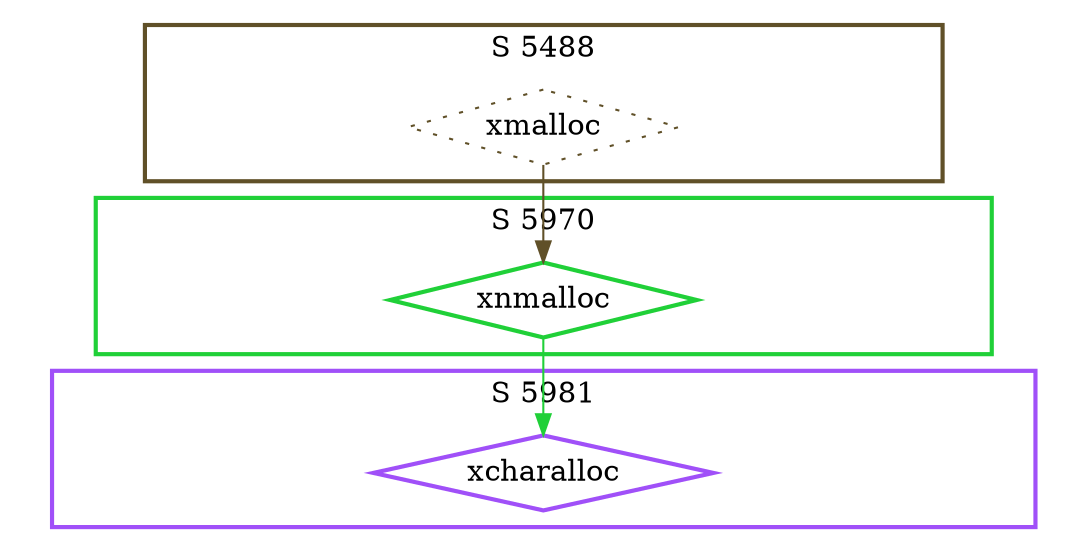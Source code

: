 digraph G {
  ratio=0.500000;
  "UV xnmalloc (5970)" [shape=diamond, label="xnmalloc", color="#20D038",
                        style=bold];
  "UV xmalloc (5488)" [shape=diamond, label="xmalloc", color="#605028",
                       style=dotted];
  "UV xcharalloc (5981)" [shape=diamond, label="xcharalloc", color="#A050F8",
                          style=bold];
  
  subgraph cluster_5981 { label="S 5981";
    color="#A050F8";
    style=bold;
    "UV xcharalloc (5981)"; };
  subgraph cluster_5488 { label="S 5488";
    color="#605028";
    style=bold;
    "UV xmalloc (5488)"; };
  subgraph cluster_5970 { label="S 5970";
    color="#20D038";
    style=bold;
    "UV xnmalloc (5970)"; };
  
  "UV xnmalloc (5970)" -> "UV xcharalloc (5981)" [color="#20D038"];
  "UV xmalloc (5488)" -> "UV xnmalloc (5970)" [color="#605028"];
  
  }